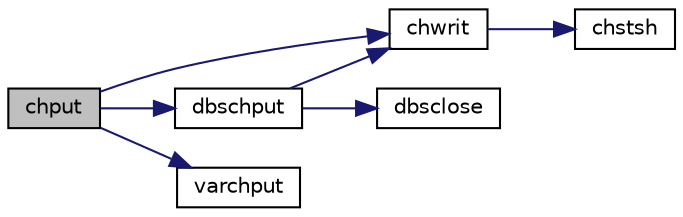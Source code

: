 digraph "chput"
{
  edge [fontname="Helvetica",fontsize="10",labelfontname="Helvetica",labelfontsize="10"];
  node [fontname="Helvetica",fontsize="10",shape=record];
  rankdir="LR";
  Node1 [label="chput",height=0.2,width=0.4,color="black", fillcolor="grey75", style="filled", fontcolor="black"];
  Node1 -> Node2 [color="midnightblue",fontsize="10",style="solid",fontname="Helvetica"];
  Node2 [label="chwrit",height=0.2,width=0.4,color="black", fillcolor="white", style="filled",URL="$putgetsubs_8f.html#a6c3081883acca99c605423393aa01a39"];
  Node2 -> Node3 [color="midnightblue",fontsize="10",style="solid",fontname="Helvetica"];
  Node3 [label="chstsh",height=0.2,width=0.4,color="black", fillcolor="white", style="filled",URL="$stash_8f.html#adf6ebf8ab747ed06989cc6d96ed7d988"];
  Node1 -> Node4 [color="midnightblue",fontsize="10",style="solid",fontname="Helvetica"];
  Node4 [label="dbschput",height=0.2,width=0.4,color="black", fillcolor="white", style="filled",URL="$dbsppput_8f.html#a10404fefe2bac1c44e0116c7a687a4c3"];
  Node4 -> Node2 [color="midnightblue",fontsize="10",style="solid",fontname="Helvetica"];
  Node4 -> Node5 [color="midnightblue",fontsize="10",style="solid",fontname="Helvetica"];
  Node5 [label="dbsclose",height=0.2,width=0.4,color="black", fillcolor="white", style="filled",URL="$dbsclose_8f.html#aed2197b8dac3e7cc05ea998c5322bca4"];
  Node1 -> Node6 [color="midnightblue",fontsize="10",style="solid",fontname="Helvetica"];
  Node6 [label="varchput",height=0.2,width=0.4,color="black", fillcolor="white", style="filled",URL="$varput_8f.html#ac0dee3c87a59ef6bea78a10c40291e98"];
}
